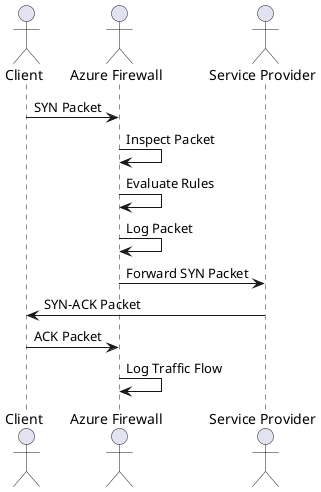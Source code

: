 @startuml

actor Client
actor "Azure Firewall" as AF
actor "Service Provider" as SP

Client -> AF: SYN Packet
AF -> AF: Inspect Packet
AF -> AF: Evaluate Rules
AF -> AF: Log Packet
AF -> SP: Forward SYN Packet

SP -> Client: SYN-ACK Packet
Client -> AF: ACK Packet
AF -> AF: Log Traffic Flow

@enduml
